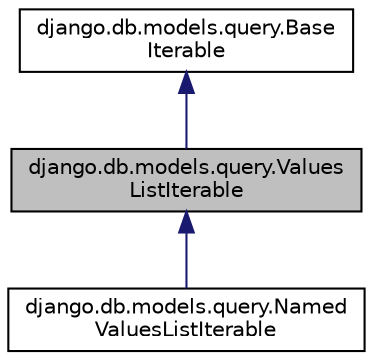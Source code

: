 digraph "django.db.models.query.ValuesListIterable"
{
 // LATEX_PDF_SIZE
  edge [fontname="Helvetica",fontsize="10",labelfontname="Helvetica",labelfontsize="10"];
  node [fontname="Helvetica",fontsize="10",shape=record];
  Node1 [label="django.db.models.query.Values\lListIterable",height=0.2,width=0.4,color="black", fillcolor="grey75", style="filled", fontcolor="black",tooltip=" "];
  Node2 -> Node1 [dir="back",color="midnightblue",fontsize="10",style="solid",fontname="Helvetica"];
  Node2 [label="django.db.models.query.Base\lIterable",height=0.2,width=0.4,color="black", fillcolor="white", style="filled",URL="$d9/d4f/classdjango_1_1db_1_1models_1_1query_1_1_base_iterable.html",tooltip=" "];
  Node1 -> Node3 [dir="back",color="midnightblue",fontsize="10",style="solid",fontname="Helvetica"];
  Node3 [label="django.db.models.query.Named\lValuesListIterable",height=0.2,width=0.4,color="black", fillcolor="white", style="filled",URL="$d4/d99/classdjango_1_1db_1_1models_1_1query_1_1_named_values_list_iterable.html",tooltip=" "];
}
